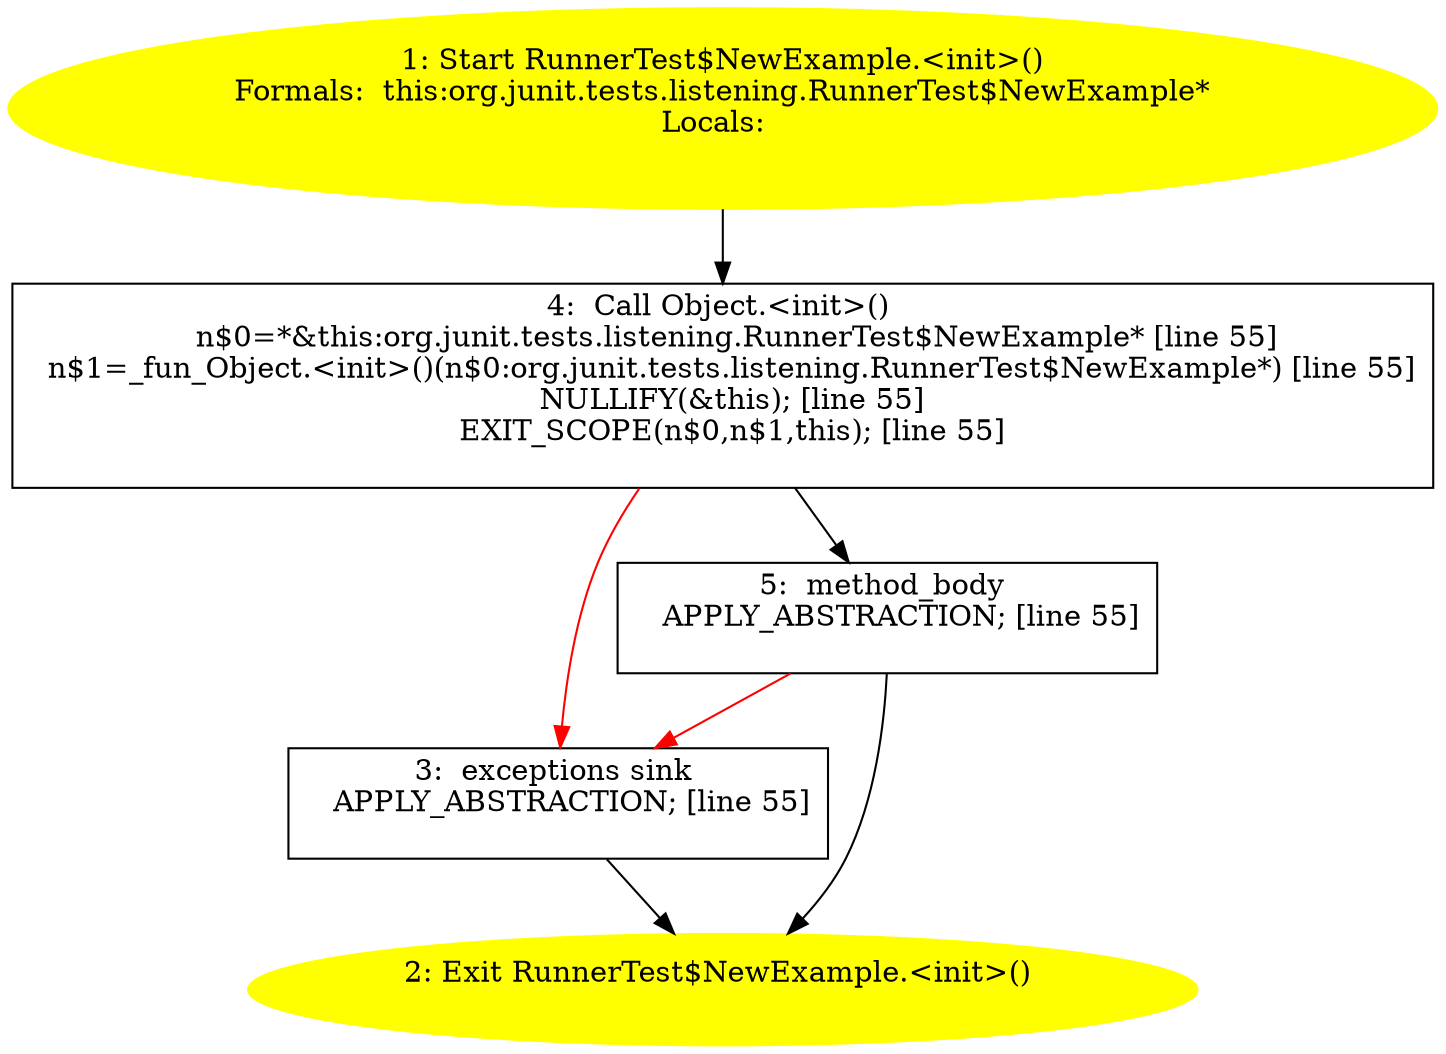 /* @generated */
digraph cfg {
"org.junit.tests.listening.RunnerTest$NewExample.<init>().bf9413655010696c627c6352bf95be9f_1" [label="1: Start RunnerTest$NewExample.<init>()\nFormals:  this:org.junit.tests.listening.RunnerTest$NewExample*\nLocals:  \n  " color=yellow style=filled]
	

	 "org.junit.tests.listening.RunnerTest$NewExample.<init>().bf9413655010696c627c6352bf95be9f_1" -> "org.junit.tests.listening.RunnerTest$NewExample.<init>().bf9413655010696c627c6352bf95be9f_4" ;
"org.junit.tests.listening.RunnerTest$NewExample.<init>().bf9413655010696c627c6352bf95be9f_2" [label="2: Exit RunnerTest$NewExample.<init>() \n  " color=yellow style=filled]
	

"org.junit.tests.listening.RunnerTest$NewExample.<init>().bf9413655010696c627c6352bf95be9f_3" [label="3:  exceptions sink \n   APPLY_ABSTRACTION; [line 55]\n " shape="box"]
	

	 "org.junit.tests.listening.RunnerTest$NewExample.<init>().bf9413655010696c627c6352bf95be9f_3" -> "org.junit.tests.listening.RunnerTest$NewExample.<init>().bf9413655010696c627c6352bf95be9f_2" ;
"org.junit.tests.listening.RunnerTest$NewExample.<init>().bf9413655010696c627c6352bf95be9f_4" [label="4:  Call Object.<init>() \n   n$0=*&this:org.junit.tests.listening.RunnerTest$NewExample* [line 55]\n  n$1=_fun_Object.<init>()(n$0:org.junit.tests.listening.RunnerTest$NewExample*) [line 55]\n  NULLIFY(&this); [line 55]\n  EXIT_SCOPE(n$0,n$1,this); [line 55]\n " shape="box"]
	

	 "org.junit.tests.listening.RunnerTest$NewExample.<init>().bf9413655010696c627c6352bf95be9f_4" -> "org.junit.tests.listening.RunnerTest$NewExample.<init>().bf9413655010696c627c6352bf95be9f_5" ;
	 "org.junit.tests.listening.RunnerTest$NewExample.<init>().bf9413655010696c627c6352bf95be9f_4" -> "org.junit.tests.listening.RunnerTest$NewExample.<init>().bf9413655010696c627c6352bf95be9f_3" [color="red" ];
"org.junit.tests.listening.RunnerTest$NewExample.<init>().bf9413655010696c627c6352bf95be9f_5" [label="5:  method_body \n   APPLY_ABSTRACTION; [line 55]\n " shape="box"]
	

	 "org.junit.tests.listening.RunnerTest$NewExample.<init>().bf9413655010696c627c6352bf95be9f_5" -> "org.junit.tests.listening.RunnerTest$NewExample.<init>().bf9413655010696c627c6352bf95be9f_2" ;
	 "org.junit.tests.listening.RunnerTest$NewExample.<init>().bf9413655010696c627c6352bf95be9f_5" -> "org.junit.tests.listening.RunnerTest$NewExample.<init>().bf9413655010696c627c6352bf95be9f_3" [color="red" ];
}
